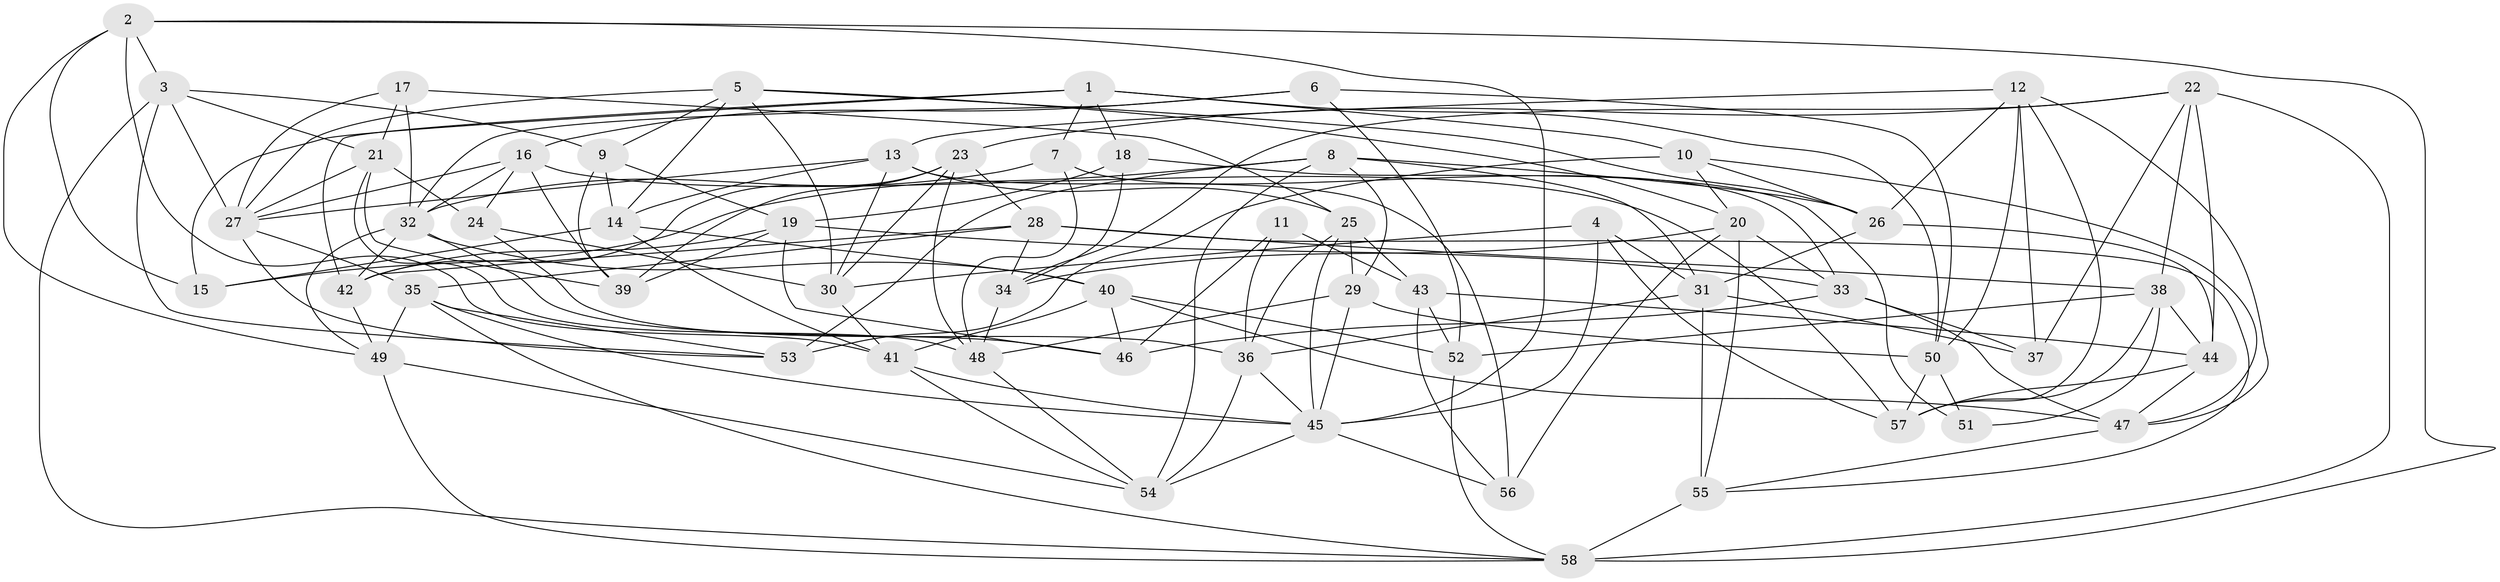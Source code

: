 // original degree distribution, {4: 1.0}
// Generated by graph-tools (version 1.1) at 2025/03/03/09/25 03:03:10]
// undirected, 58 vertices, 161 edges
graph export_dot {
graph [start="1"]
  node [color=gray90,style=filled];
  1;
  2;
  3;
  4;
  5;
  6;
  7;
  8;
  9;
  10;
  11;
  12;
  13;
  14;
  15;
  16;
  17;
  18;
  19;
  20;
  21;
  22;
  23;
  24;
  25;
  26;
  27;
  28;
  29;
  30;
  31;
  32;
  33;
  34;
  35;
  36;
  37;
  38;
  39;
  40;
  41;
  42;
  43;
  44;
  45;
  46;
  47;
  48;
  49;
  50;
  51;
  52;
  53;
  54;
  55;
  56;
  57;
  58;
  1 -- 7 [weight=1.0];
  1 -- 10 [weight=1.0];
  1 -- 15 [weight=1.0];
  1 -- 18 [weight=1.0];
  1 -- 42 [weight=1.0];
  1 -- 50 [weight=1.0];
  2 -- 3 [weight=1.0];
  2 -- 15 [weight=1.0];
  2 -- 41 [weight=1.0];
  2 -- 45 [weight=1.0];
  2 -- 49 [weight=1.0];
  2 -- 58 [weight=1.0];
  3 -- 9 [weight=1.0];
  3 -- 21 [weight=1.0];
  3 -- 27 [weight=1.0];
  3 -- 53 [weight=1.0];
  3 -- 58 [weight=1.0];
  4 -- 30 [weight=1.0];
  4 -- 31 [weight=1.0];
  4 -- 45 [weight=1.0];
  4 -- 57 [weight=1.0];
  5 -- 9 [weight=1.0];
  5 -- 14 [weight=1.0];
  5 -- 20 [weight=1.0];
  5 -- 26 [weight=1.0];
  5 -- 27 [weight=1.0];
  5 -- 30 [weight=1.0];
  6 -- 16 [weight=1.0];
  6 -- 32 [weight=1.0];
  6 -- 50 [weight=1.0];
  6 -- 52 [weight=1.0];
  7 -- 32 [weight=1.0];
  7 -- 33 [weight=1.0];
  7 -- 48 [weight=1.0];
  8 -- 15 [weight=1.0];
  8 -- 26 [weight=1.0];
  8 -- 29 [weight=1.0];
  8 -- 31 [weight=1.0];
  8 -- 53 [weight=1.0];
  8 -- 54 [weight=1.0];
  9 -- 14 [weight=1.0];
  9 -- 19 [weight=1.0];
  9 -- 39 [weight=2.0];
  10 -- 20 [weight=1.0];
  10 -- 26 [weight=1.0];
  10 -- 47 [weight=1.0];
  10 -- 53 [weight=2.0];
  11 -- 36 [weight=1.0];
  11 -- 43 [weight=1.0];
  11 -- 46 [weight=2.0];
  12 -- 13 [weight=1.0];
  12 -- 26 [weight=1.0];
  12 -- 37 [weight=1.0];
  12 -- 47 [weight=1.0];
  12 -- 50 [weight=1.0];
  12 -- 57 [weight=1.0];
  13 -- 14 [weight=1.0];
  13 -- 25 [weight=1.0];
  13 -- 27 [weight=1.0];
  13 -- 30 [weight=1.0];
  13 -- 56 [weight=1.0];
  14 -- 15 [weight=1.0];
  14 -- 40 [weight=1.0];
  14 -- 41 [weight=1.0];
  16 -- 24 [weight=1.0];
  16 -- 27 [weight=1.0];
  16 -- 32 [weight=1.0];
  16 -- 39 [weight=1.0];
  16 -- 57 [weight=1.0];
  17 -- 21 [weight=1.0];
  17 -- 25 [weight=1.0];
  17 -- 27 [weight=1.0];
  17 -- 32 [weight=1.0];
  18 -- 19 [weight=1.0];
  18 -- 34 [weight=2.0];
  18 -- 51 [weight=2.0];
  19 -- 33 [weight=1.0];
  19 -- 39 [weight=1.0];
  19 -- 42 [weight=1.0];
  19 -- 46 [weight=1.0];
  20 -- 33 [weight=1.0];
  20 -- 34 [weight=1.0];
  20 -- 55 [weight=1.0];
  20 -- 56 [weight=1.0];
  21 -- 24 [weight=1.0];
  21 -- 27 [weight=1.0];
  21 -- 39 [weight=1.0];
  21 -- 48 [weight=1.0];
  22 -- 23 [weight=1.0];
  22 -- 34 [weight=1.0];
  22 -- 37 [weight=1.0];
  22 -- 38 [weight=1.0];
  22 -- 44 [weight=1.0];
  22 -- 58 [weight=1.0];
  23 -- 28 [weight=1.0];
  23 -- 30 [weight=1.0];
  23 -- 39 [weight=1.0];
  23 -- 42 [weight=1.0];
  23 -- 48 [weight=1.0];
  24 -- 30 [weight=1.0];
  24 -- 36 [weight=1.0];
  25 -- 29 [weight=1.0];
  25 -- 36 [weight=1.0];
  25 -- 43 [weight=1.0];
  25 -- 45 [weight=1.0];
  26 -- 31 [weight=1.0];
  26 -- 44 [weight=1.0];
  27 -- 35 [weight=1.0];
  27 -- 53 [weight=1.0];
  28 -- 34 [weight=1.0];
  28 -- 35 [weight=1.0];
  28 -- 38 [weight=1.0];
  28 -- 42 [weight=1.0];
  28 -- 55 [weight=1.0];
  29 -- 45 [weight=2.0];
  29 -- 48 [weight=1.0];
  29 -- 50 [weight=1.0];
  30 -- 41 [weight=1.0];
  31 -- 36 [weight=1.0];
  31 -- 37 [weight=1.0];
  31 -- 55 [weight=1.0];
  32 -- 40 [weight=1.0];
  32 -- 42 [weight=1.0];
  32 -- 46 [weight=1.0];
  32 -- 49 [weight=1.0];
  33 -- 37 [weight=1.0];
  33 -- 46 [weight=1.0];
  33 -- 47 [weight=1.0];
  34 -- 48 [weight=1.0];
  35 -- 45 [weight=1.0];
  35 -- 49 [weight=1.0];
  35 -- 53 [weight=1.0];
  35 -- 58 [weight=1.0];
  36 -- 45 [weight=1.0];
  36 -- 54 [weight=1.0];
  38 -- 44 [weight=1.0];
  38 -- 51 [weight=1.0];
  38 -- 52 [weight=1.0];
  38 -- 57 [weight=1.0];
  40 -- 41 [weight=1.0];
  40 -- 46 [weight=1.0];
  40 -- 47 [weight=1.0];
  40 -- 52 [weight=1.0];
  41 -- 45 [weight=1.0];
  41 -- 54 [weight=1.0];
  42 -- 49 [weight=1.0];
  43 -- 44 [weight=1.0];
  43 -- 52 [weight=2.0];
  43 -- 56 [weight=1.0];
  44 -- 47 [weight=1.0];
  44 -- 57 [weight=1.0];
  45 -- 54 [weight=1.0];
  45 -- 56 [weight=1.0];
  47 -- 55 [weight=1.0];
  48 -- 54 [weight=1.0];
  49 -- 54 [weight=1.0];
  49 -- 58 [weight=1.0];
  50 -- 51 [weight=1.0];
  50 -- 57 [weight=1.0];
  52 -- 58 [weight=1.0];
  55 -- 58 [weight=2.0];
}
